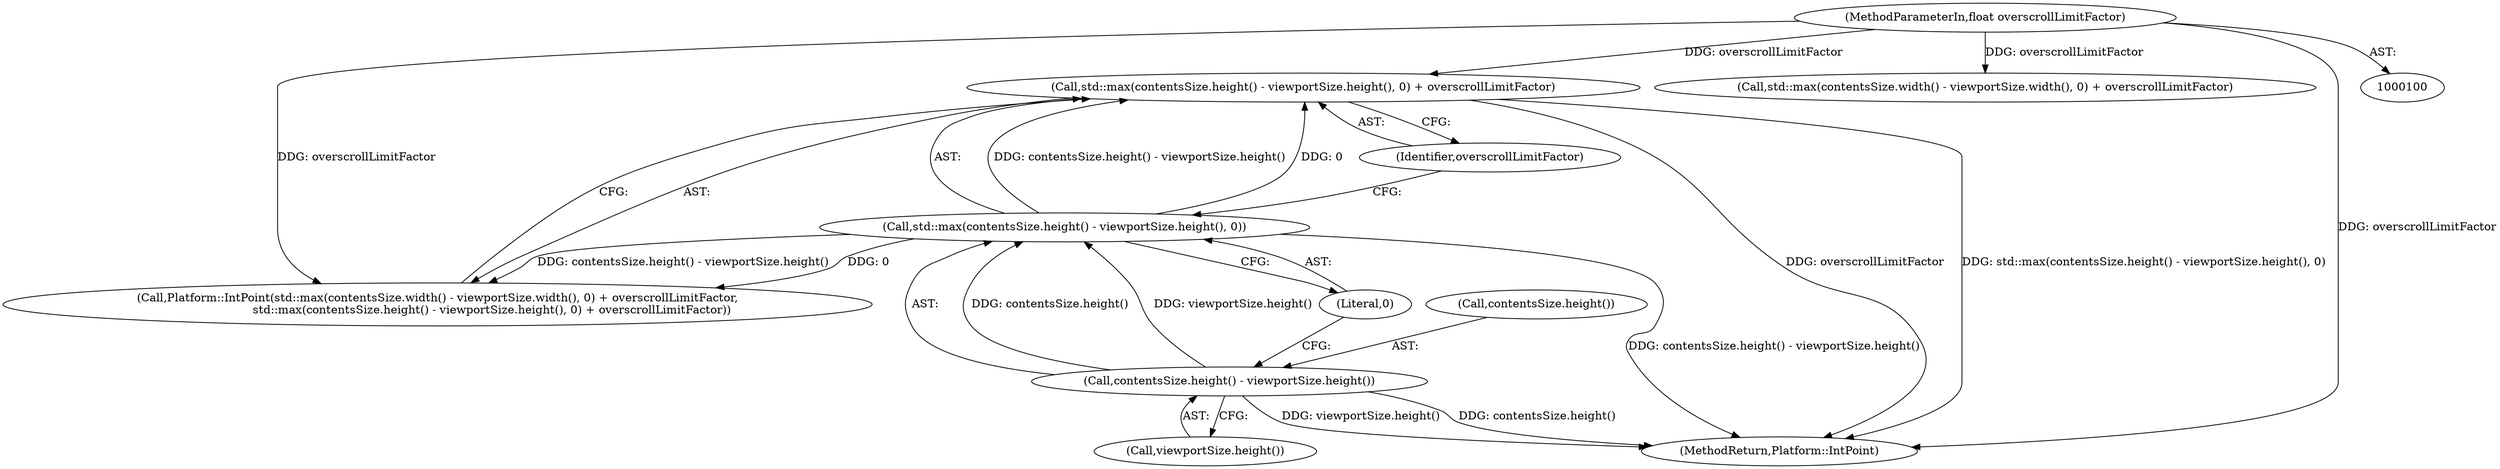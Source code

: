 digraph "1_Chrome_3057be01bcbbd1d0938afb489e18f2ca6d9b8229_0@del" {
"1000117" [label="(Call,std::max(contentsSize.height() - viewportSize.height(), 0) + overscrollLimitFactor)"];
"1000118" [label="(Call,std::max(contentsSize.height() - viewportSize.height(), 0))"];
"1000119" [label="(Call,contentsSize.height() - viewportSize.height())"];
"1000103" [label="(MethodParameterIn,float overscrollLimitFactor)"];
"1000120" [label="(Call,contentsSize.height())"];
"1000117" [label="(Call,std::max(contentsSize.height() - viewportSize.height(), 0) + overscrollLimitFactor)"];
"1000118" [label="(Call,std::max(contentsSize.height() - viewportSize.height(), 0))"];
"1000103" [label="(MethodParameterIn,float overscrollLimitFactor)"];
"1000123" [label="(Identifier,overscrollLimitFactor)"];
"1000119" [label="(Call,contentsSize.height() - viewportSize.height())"];
"1000122" [label="(Literal,0)"];
"1000109" [label="(Call,Platform::IntPoint(std::max(contentsSize.width() - viewportSize.width(), 0) + overscrollLimitFactor,\n                              std::max(contentsSize.height() - viewportSize.height(), 0) + overscrollLimitFactor))"];
"1000121" [label="(Call,viewportSize.height())"];
"1000110" [label="(Call,std::max(contentsSize.width() - viewportSize.width(), 0) + overscrollLimitFactor)"];
"1000124" [label="(MethodReturn,Platform::IntPoint)"];
"1000117" -> "1000109"  [label="AST: "];
"1000117" -> "1000123"  [label="CFG: "];
"1000118" -> "1000117"  [label="AST: "];
"1000123" -> "1000117"  [label="AST: "];
"1000109" -> "1000117"  [label="CFG: "];
"1000117" -> "1000124"  [label="DDG: overscrollLimitFactor"];
"1000117" -> "1000124"  [label="DDG: std::max(contentsSize.height() - viewportSize.height(), 0)"];
"1000118" -> "1000117"  [label="DDG: contentsSize.height() - viewportSize.height()"];
"1000118" -> "1000117"  [label="DDG: 0"];
"1000103" -> "1000117"  [label="DDG: overscrollLimitFactor"];
"1000118" -> "1000122"  [label="CFG: "];
"1000119" -> "1000118"  [label="AST: "];
"1000122" -> "1000118"  [label="AST: "];
"1000123" -> "1000118"  [label="CFG: "];
"1000118" -> "1000124"  [label="DDG: contentsSize.height() - viewportSize.height()"];
"1000118" -> "1000109"  [label="DDG: contentsSize.height() - viewportSize.height()"];
"1000118" -> "1000109"  [label="DDG: 0"];
"1000119" -> "1000118"  [label="DDG: contentsSize.height()"];
"1000119" -> "1000118"  [label="DDG: viewportSize.height()"];
"1000119" -> "1000121"  [label="CFG: "];
"1000120" -> "1000119"  [label="AST: "];
"1000121" -> "1000119"  [label="AST: "];
"1000122" -> "1000119"  [label="CFG: "];
"1000119" -> "1000124"  [label="DDG: viewportSize.height()"];
"1000119" -> "1000124"  [label="DDG: contentsSize.height()"];
"1000103" -> "1000100"  [label="AST: "];
"1000103" -> "1000124"  [label="DDG: overscrollLimitFactor"];
"1000103" -> "1000109"  [label="DDG: overscrollLimitFactor"];
"1000103" -> "1000110"  [label="DDG: overscrollLimitFactor"];
}
